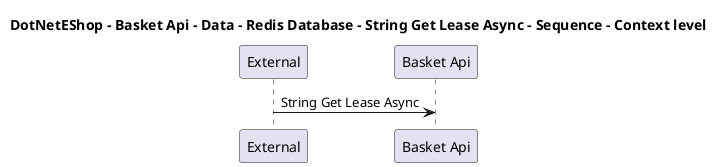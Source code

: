 @startuml

title DotNetEShop - Basket Api - Data - Redis Database - String Get Lease Async - Sequence - Context level

participant "External" as C4InterFlow.SoftwareSystems.ExternalSystem
participant "Basket Api" as DotNetEShop.SoftwareSystems.BasketApi

C4InterFlow.SoftwareSystems.ExternalSystem -> DotNetEShop.SoftwareSystems.BasketApi : String Get Lease Async


@enduml
